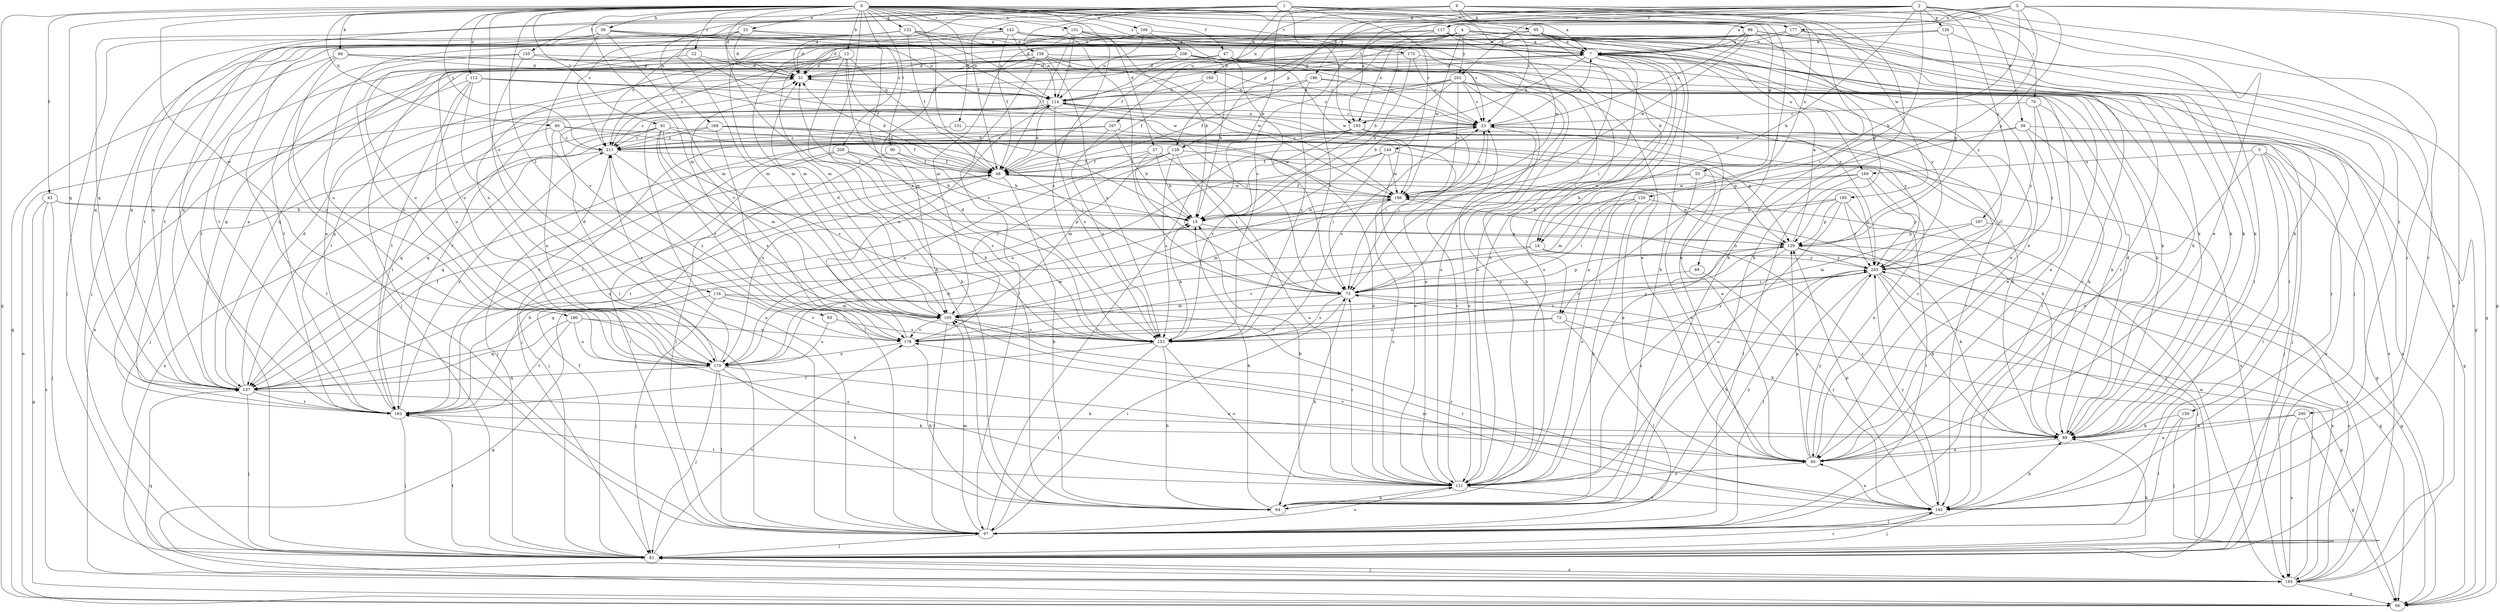 strict digraph  {
0;
1;
2;
3;
4;
5;
6;
7;
13;
14;
15;
22;
23;
27;
31;
33;
39;
40;
43;
47;
48;
53;
56;
59;
60;
64;
69;
70;
72;
73;
81;
84;
86;
89;
90;
91;
93;
95;
97;
105;
106;
112;
114;
116;
117;
120;
121;
126;
128;
129;
131;
132;
137;
142;
144;
145;
151;
153;
155;
158;
159;
160;
162;
167;
168;
169;
170;
175;
177;
178;
180;
185;
186;
193;
195;
196;
197;
200;
202;
203;
206;
208;
211;
0 -> 7  [label=a];
0 -> 13  [label=b];
0 -> 14  [label=b];
0 -> 22  [label=c];
0 -> 27  [label=d];
0 -> 31  [label=d];
0 -> 33  [label=e];
0 -> 43  [label=f];
0 -> 47  [label=f];
0 -> 48  [label=f];
0 -> 53  [label=g];
0 -> 56  [label=g];
0 -> 59  [label=h];
0 -> 60  [label=h];
0 -> 64  [label=h];
0 -> 69  [label=i];
0 -> 84  [label=k];
0 -> 86  [label=k];
0 -> 90  [label=l];
0 -> 91  [label=l];
0 -> 93  [label=l];
0 -> 105  [label=m];
0 -> 106  [label=n];
0 -> 112  [label=n];
0 -> 116  [label=o];
0 -> 131  [label=q];
0 -> 132  [label=q];
0 -> 137  [label=q];
0 -> 142  [label=r];
0 -> 151  [label=s];
0 -> 175  [label=v];
0 -> 180  [label=w];
0 -> 206  [label=z];
0 -> 208  [label=z];
0 -> 211  [label=z];
1 -> 31  [label=d];
1 -> 48  [label=f];
1 -> 64  [label=h];
1 -> 70  [label=i];
1 -> 81  [label=j];
1 -> 95  [label=l];
1 -> 144  [label=r];
1 -> 155  [label=t];
1 -> 158  [label=t];
1 -> 167  [label=u];
1 -> 168  [label=u];
1 -> 177  [label=v];
1 -> 185  [label=w];
1 -> 193  [label=x];
2 -> 7  [label=a];
2 -> 14  [label=b];
2 -> 39  [label=e];
2 -> 40  [label=e];
2 -> 72  [label=i];
2 -> 114  [label=n];
2 -> 117  [label=o];
2 -> 126  [label=p];
2 -> 128  [label=p];
2 -> 145  [label=r];
2 -> 193  [label=x];
2 -> 196  [label=y];
2 -> 197  [label=y];
3 -> 40  [label=e];
3 -> 56  [label=g];
3 -> 81  [label=j];
3 -> 97  [label=l];
3 -> 159  [label=t];
3 -> 169  [label=u];
4 -> 7  [label=a];
4 -> 48  [label=f];
4 -> 81  [label=j];
4 -> 160  [label=t];
4 -> 162  [label=t];
4 -> 169  [label=u];
4 -> 186  [label=w];
4 -> 193  [label=x];
4 -> 200  [label=y];
4 -> 202  [label=y];
5 -> 14  [label=b];
5 -> 56  [label=g];
5 -> 64  [label=h];
5 -> 81  [label=j];
5 -> 117  [label=o];
5 -> 128  [label=p];
5 -> 129  [label=p];
5 -> 153  [label=s];
5 -> 177  [label=v];
5 -> 202  [label=y];
6 -> 15  [label=b];
6 -> 23  [label=c];
6 -> 86  [label=k];
6 -> 120  [label=o];
6 -> 121  [label=o];
6 -> 137  [label=q];
6 -> 145  [label=r];
6 -> 211  [label=z];
7 -> 31  [label=d];
7 -> 40  [label=e];
7 -> 56  [label=g];
7 -> 72  [label=i];
7 -> 73  [label=i];
7 -> 121  [label=o];
7 -> 193  [label=x];
7 -> 203  [label=y];
13 -> 15  [label=b];
13 -> 31  [label=d];
13 -> 48  [label=f];
13 -> 64  [label=h];
13 -> 153  [label=s];
13 -> 162  [label=t];
13 -> 211  [label=z];
14 -> 56  [label=g];
14 -> 137  [label=q];
14 -> 178  [label=v];
14 -> 203  [label=y];
15 -> 129  [label=p];
22 -> 31  [label=d];
22 -> 170  [label=u];
22 -> 186  [label=w];
23 -> 7  [label=a];
23 -> 56  [label=g];
23 -> 73  [label=i];
23 -> 114  [label=n];
23 -> 121  [label=o];
23 -> 162  [label=t];
23 -> 195  [label=x];
23 -> 211  [label=z];
27 -> 15  [label=b];
27 -> 48  [label=f];
27 -> 73  [label=i];
27 -> 121  [label=o];
27 -> 170  [label=u];
31 -> 114  [label=n];
31 -> 162  [label=t];
33 -> 7  [label=a];
33 -> 31  [label=d];
33 -> 64  [label=h];
33 -> 105  [label=m];
33 -> 114  [label=n];
33 -> 137  [label=q];
39 -> 73  [label=i];
39 -> 89  [label=k];
39 -> 195  [label=x];
39 -> 203  [label=y];
39 -> 211  [label=z];
40 -> 23  [label=c];
40 -> 121  [label=o];
40 -> 129  [label=p];
40 -> 178  [label=v];
40 -> 203  [label=y];
43 -> 15  [label=b];
43 -> 56  [label=g];
43 -> 81  [label=j];
43 -> 129  [label=p];
43 -> 195  [label=x];
47 -> 31  [label=d];
47 -> 40  [label=e];
47 -> 97  [label=l];
47 -> 145  [label=r];
47 -> 186  [label=w];
48 -> 31  [label=d];
48 -> 40  [label=e];
48 -> 64  [label=h];
48 -> 81  [label=j];
48 -> 114  [label=n];
48 -> 129  [label=p];
48 -> 162  [label=t];
48 -> 186  [label=w];
53 -> 15  [label=b];
53 -> 40  [label=e];
53 -> 186  [label=w];
53 -> 203  [label=y];
56 -> 114  [label=n];
59 -> 7  [label=a];
59 -> 81  [label=j];
59 -> 105  [label=m];
59 -> 114  [label=n];
59 -> 137  [label=q];
59 -> 153  [label=s];
59 -> 178  [label=v];
60 -> 73  [label=i];
60 -> 129  [label=p];
60 -> 162  [label=t];
60 -> 170  [label=u];
60 -> 211  [label=z];
64 -> 15  [label=b];
64 -> 203  [label=y];
69 -> 73  [label=i];
69 -> 145  [label=r];
70 -> 23  [label=c];
70 -> 40  [label=e];
70 -> 89  [label=k];
70 -> 203  [label=y];
72 -> 89  [label=k];
72 -> 97  [label=l];
72 -> 153  [label=s];
72 -> 178  [label=v];
73 -> 56  [label=g];
73 -> 64  [label=h];
73 -> 105  [label=m];
73 -> 129  [label=p];
73 -> 153  [label=s];
81 -> 48  [label=f];
81 -> 89  [label=k];
81 -> 145  [label=r];
81 -> 162  [label=t];
81 -> 178  [label=v];
81 -> 195  [label=x];
84 -> 31  [label=d];
84 -> 40  [label=e];
84 -> 56  [label=g];
84 -> 97  [label=l];
84 -> 121  [label=o];
84 -> 170  [label=u];
86 -> 7  [label=a];
86 -> 23  [label=c];
86 -> 31  [label=d];
86 -> 56  [label=g];
86 -> 89  [label=k];
86 -> 105  [label=m];
86 -> 129  [label=p];
86 -> 186  [label=w];
89 -> 31  [label=d];
89 -> 40  [label=e];
90 -> 15  [label=b];
90 -> 48  [label=f];
90 -> 97  [label=l];
91 -> 81  [label=j];
91 -> 105  [label=m];
91 -> 129  [label=p];
91 -> 137  [label=q];
91 -> 153  [label=s];
91 -> 178  [label=v];
91 -> 186  [label=w];
91 -> 211  [label=z];
93 -> 153  [label=s];
93 -> 170  [label=u];
95 -> 7  [label=a];
95 -> 15  [label=b];
95 -> 31  [label=d];
95 -> 40  [label=e];
95 -> 64  [label=h];
95 -> 73  [label=i];
95 -> 89  [label=k];
95 -> 105  [label=m];
95 -> 162  [label=t];
95 -> 203  [label=y];
95 -> 211  [label=z];
97 -> 23  [label=c];
97 -> 73  [label=i];
97 -> 81  [label=j];
97 -> 105  [label=m];
97 -> 114  [label=n];
97 -> 121  [label=o];
105 -> 31  [label=d];
105 -> 97  [label=l];
105 -> 145  [label=r];
105 -> 153  [label=s];
105 -> 178  [label=v];
106 -> 7  [label=a];
106 -> 73  [label=i];
106 -> 114  [label=n];
106 -> 170  [label=u];
112 -> 73  [label=i];
112 -> 97  [label=l];
112 -> 114  [label=n];
112 -> 121  [label=o];
112 -> 162  [label=t];
112 -> 170  [label=u];
112 -> 195  [label=x];
114 -> 23  [label=c];
114 -> 145  [label=r];
114 -> 153  [label=s];
114 -> 203  [label=y];
114 -> 211  [label=z];
116 -> 56  [label=g];
116 -> 81  [label=j];
116 -> 105  [label=m];
116 -> 145  [label=r];
116 -> 178  [label=v];
117 -> 7  [label=a];
117 -> 89  [label=k];
117 -> 105  [label=m];
117 -> 153  [label=s];
117 -> 170  [label=u];
117 -> 186  [label=w];
120 -> 15  [label=b];
120 -> 64  [label=h];
120 -> 73  [label=i];
120 -> 81  [label=j];
120 -> 121  [label=o];
121 -> 7  [label=a];
121 -> 15  [label=b];
121 -> 23  [label=c];
121 -> 64  [label=h];
121 -> 73  [label=i];
121 -> 145  [label=r];
121 -> 162  [label=t];
126 -> 7  [label=a];
126 -> 97  [label=l];
126 -> 129  [label=p];
126 -> 137  [label=q];
128 -> 48  [label=f];
128 -> 73  [label=i];
128 -> 89  [label=k];
128 -> 105  [label=m];
128 -> 153  [label=s];
128 -> 170  [label=u];
129 -> 7  [label=a];
129 -> 56  [label=g];
129 -> 89  [label=k];
129 -> 121  [label=o];
129 -> 153  [label=s];
129 -> 178  [label=v];
129 -> 203  [label=y];
131 -> 121  [label=o];
131 -> 211  [label=z];
132 -> 7  [label=a];
132 -> 23  [label=c];
132 -> 48  [label=f];
132 -> 81  [label=j];
132 -> 114  [label=n];
132 -> 121  [label=o];
132 -> 137  [label=q];
132 -> 162  [label=t];
132 -> 170  [label=u];
137 -> 7  [label=a];
137 -> 31  [label=d];
137 -> 48  [label=f];
137 -> 81  [label=j];
137 -> 89  [label=k];
137 -> 162  [label=t];
142 -> 7  [label=a];
142 -> 31  [label=d];
142 -> 48  [label=f];
142 -> 73  [label=i];
142 -> 89  [label=k];
142 -> 105  [label=m];
142 -> 114  [label=n];
144 -> 48  [label=f];
144 -> 73  [label=i];
144 -> 170  [label=u];
144 -> 186  [label=w];
144 -> 195  [label=x];
145 -> 40  [label=e];
145 -> 81  [label=j];
145 -> 89  [label=k];
145 -> 97  [label=l];
145 -> 105  [label=m];
145 -> 129  [label=p];
145 -> 203  [label=y];
151 -> 7  [label=a];
151 -> 15  [label=b];
151 -> 48  [label=f];
151 -> 114  [label=n];
151 -> 145  [label=r];
151 -> 153  [label=s];
151 -> 211  [label=z];
153 -> 15  [label=b];
153 -> 23  [label=c];
153 -> 31  [label=d];
153 -> 64  [label=h];
153 -> 97  [label=l];
153 -> 121  [label=o];
153 -> 162  [label=t];
153 -> 203  [label=y];
155 -> 31  [label=d];
155 -> 81  [label=j];
155 -> 89  [label=k];
155 -> 97  [label=l];
155 -> 162  [label=t];
158 -> 23  [label=c];
158 -> 31  [label=d];
158 -> 64  [label=h];
158 -> 97  [label=l];
158 -> 105  [label=m];
158 -> 137  [label=q];
158 -> 153  [label=s];
158 -> 186  [label=w];
159 -> 81  [label=j];
159 -> 89  [label=k];
159 -> 97  [label=l];
160 -> 23  [label=c];
160 -> 48  [label=f];
160 -> 114  [label=n];
162 -> 7  [label=a];
162 -> 15  [label=b];
162 -> 81  [label=j];
162 -> 89  [label=k];
162 -> 211  [label=z];
167 -> 15  [label=b];
167 -> 81  [label=j];
167 -> 153  [label=s];
167 -> 195  [label=x];
167 -> 211  [label=z];
168 -> 40  [label=e];
168 -> 48  [label=f];
168 -> 97  [label=l];
168 -> 121  [label=o];
168 -> 137  [label=q];
168 -> 211  [label=z];
169 -> 40  [label=e];
169 -> 97  [label=l];
169 -> 105  [label=m];
169 -> 186  [label=w];
169 -> 203  [label=y];
170 -> 15  [label=b];
170 -> 31  [label=d];
170 -> 40  [label=e];
170 -> 64  [label=h];
170 -> 81  [label=j];
170 -> 97  [label=l];
170 -> 137  [label=q];
170 -> 186  [label=w];
170 -> 211  [label=z];
175 -> 15  [label=b];
175 -> 23  [label=c];
175 -> 31  [label=d];
175 -> 203  [label=y];
177 -> 7  [label=a];
177 -> 89  [label=k];
177 -> 114  [label=n];
177 -> 170  [label=u];
177 -> 195  [label=x];
178 -> 23  [label=c];
178 -> 64  [label=h];
178 -> 114  [label=n];
178 -> 170  [label=u];
178 -> 211  [label=z];
180 -> 121  [label=o];
180 -> 137  [label=q];
180 -> 162  [label=t];
180 -> 170  [label=u];
180 -> 178  [label=v];
185 -> 15  [label=b];
185 -> 97  [label=l];
185 -> 121  [label=o];
185 -> 129  [label=p];
185 -> 137  [label=q];
185 -> 203  [label=y];
186 -> 15  [label=b];
186 -> 23  [label=c];
186 -> 48  [label=f];
186 -> 105  [label=m];
186 -> 121  [label=o];
186 -> 145  [label=r];
193 -> 73  [label=i];
193 -> 81  [label=j];
193 -> 89  [label=k];
193 -> 153  [label=s];
193 -> 162  [label=t];
193 -> 211  [label=z];
195 -> 56  [label=g];
195 -> 73  [label=i];
195 -> 81  [label=j];
195 -> 137  [label=q];
195 -> 186  [label=w];
195 -> 203  [label=y];
196 -> 40  [label=e];
196 -> 48  [label=f];
196 -> 97  [label=l];
196 -> 114  [label=n];
196 -> 153  [label=s];
197 -> 105  [label=m];
197 -> 129  [label=p];
197 -> 195  [label=x];
200 -> 40  [label=e];
200 -> 56  [label=g];
200 -> 89  [label=k];
200 -> 195  [label=x];
202 -> 15  [label=b];
202 -> 23  [label=c];
202 -> 89  [label=k];
202 -> 114  [label=n];
202 -> 121  [label=o];
202 -> 137  [label=q];
202 -> 145  [label=r];
202 -> 162  [label=t];
202 -> 186  [label=w];
203 -> 64  [label=h];
203 -> 73  [label=i];
203 -> 81  [label=j];
203 -> 89  [label=k];
203 -> 97  [label=l];
203 -> 178  [label=v];
203 -> 195  [label=x];
206 -> 15  [label=b];
206 -> 23  [label=c];
206 -> 31  [label=d];
206 -> 89  [label=k];
206 -> 121  [label=o];
206 -> 137  [label=q];
206 -> 178  [label=v];
208 -> 15  [label=b];
208 -> 48  [label=f];
208 -> 97  [label=l];
208 -> 137  [label=q];
208 -> 153  [label=s];
211 -> 48  [label=f];
211 -> 81  [label=j];
211 -> 153  [label=s];
211 -> 195  [label=x];
}
